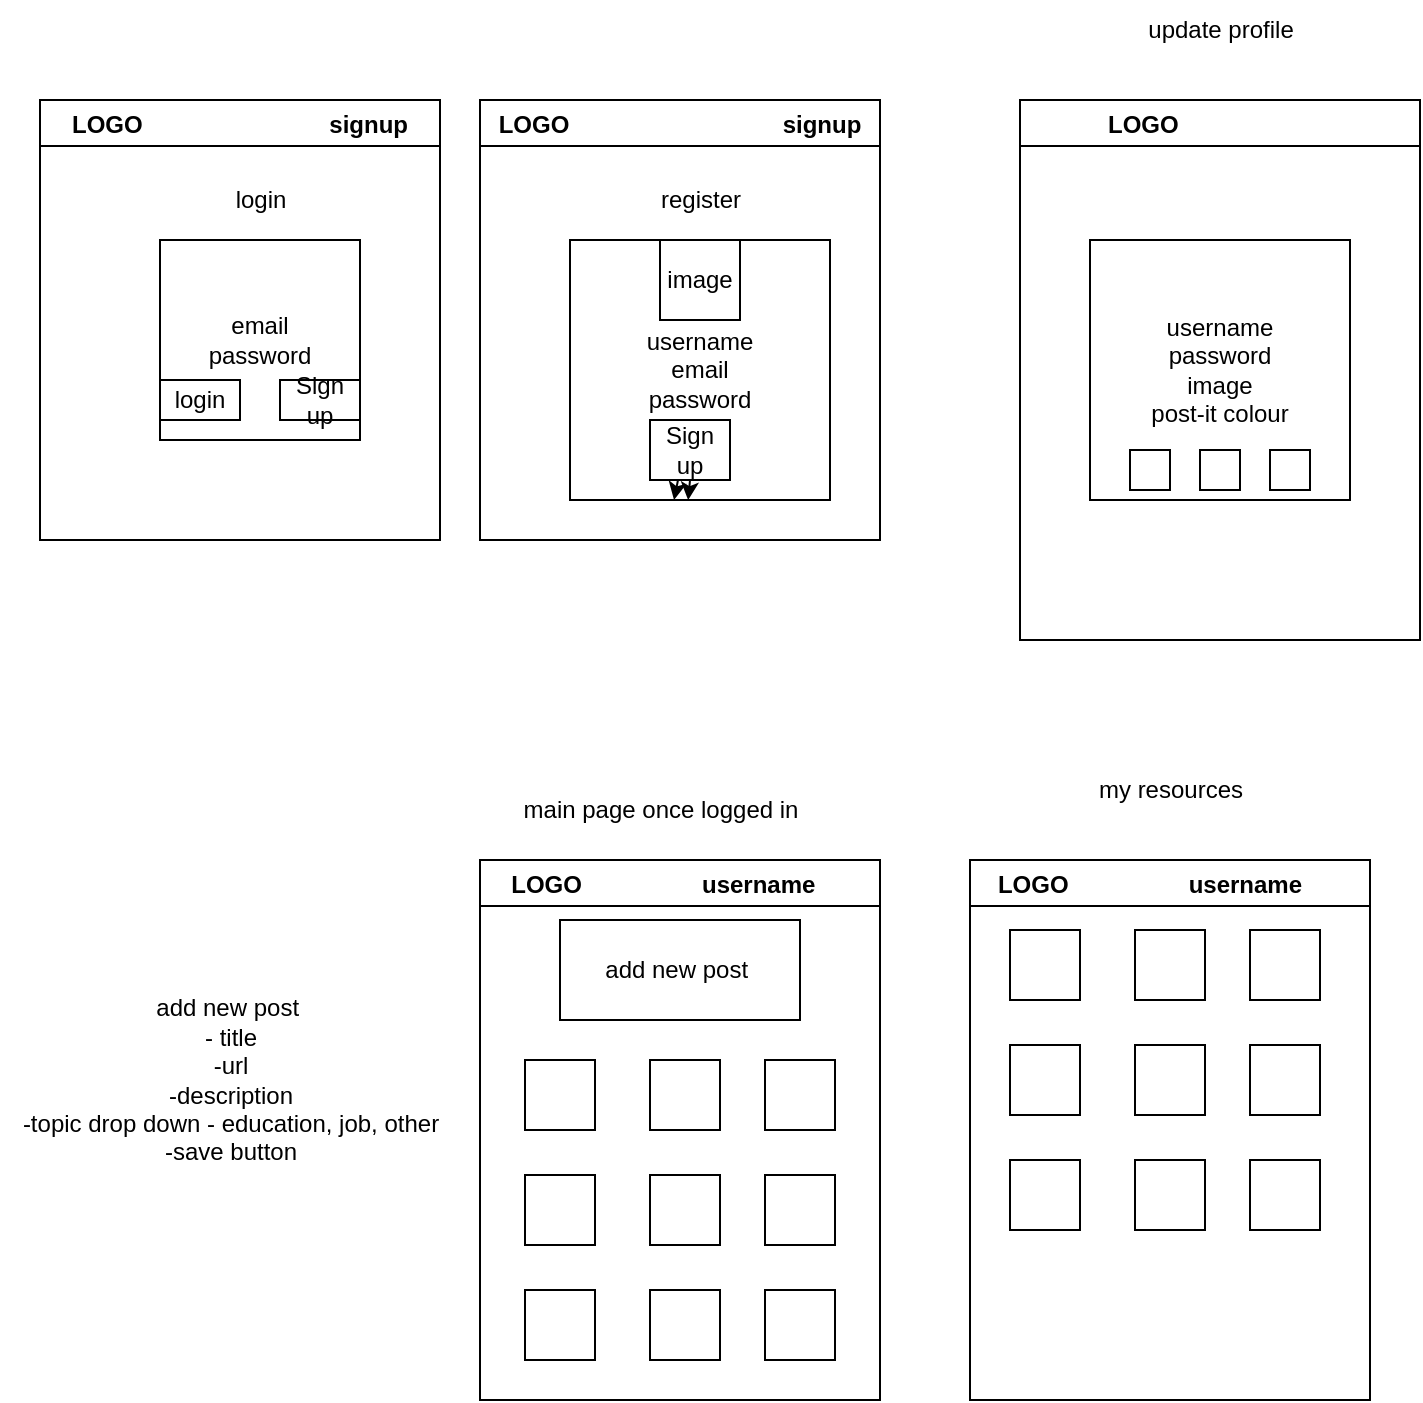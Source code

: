 <mxfile>
    <diagram id="LACVFGl5T9p82w26VkBC" name="Page-1">
        <mxGraphModel dx="1431" dy="759" grid="1" gridSize="10" guides="1" tooltips="1" connect="1" arrows="1" fold="1" page="1" pageScale="1" pageWidth="850" pageHeight="1100" math="0" shadow="0">
            <root>
                <mxCell id="0"/>
                <mxCell id="1" parent="0"/>
                <mxCell id="2" value="LOGO                            signup" style="swimlane;" vertex="1" parent="1">
                    <mxGeometry x="40" y="70" width="200" height="220" as="geometry"/>
                </mxCell>
                <mxCell id="3" value="email&lt;br&gt;password" style="whiteSpace=wrap;html=1;aspect=fixed;" vertex="1" parent="2">
                    <mxGeometry x="60" y="70" width="100" height="100" as="geometry"/>
                </mxCell>
                <mxCell id="4" value="login" style="rounded=0;whiteSpace=wrap;html=1;" vertex="1" parent="2">
                    <mxGeometry x="60" y="140" width="40" height="20" as="geometry"/>
                </mxCell>
                <mxCell id="7" value="Sign up" style="rounded=0;whiteSpace=wrap;html=1;" vertex="1" parent="2">
                    <mxGeometry x="120" y="140" width="40" height="20" as="geometry"/>
                </mxCell>
                <mxCell id="9" value="login" style="text;html=1;align=center;verticalAlign=middle;resizable=0;points=[];autosize=1;strokeColor=none;fillColor=none;" vertex="1" parent="2">
                    <mxGeometry x="85" y="35" width="50" height="30" as="geometry"/>
                </mxCell>
                <mxCell id="10" value="LOGO                                signup" style="swimlane;" vertex="1" parent="1">
                    <mxGeometry x="260" y="70" width="200" height="220" as="geometry"/>
                </mxCell>
                <mxCell id="11" value="username&lt;br&gt;email&lt;br&gt;password" style="whiteSpace=wrap;html=1;aspect=fixed;" vertex="1" parent="10">
                    <mxGeometry x="45" y="70" width="130" height="130" as="geometry"/>
                </mxCell>
                <mxCell id="16" style="edgeStyle=none;html=1;exitX=0.5;exitY=1;exitDx=0;exitDy=0;" edge="1" parent="10" source="13" target="11">
                    <mxGeometry relative="1" as="geometry"/>
                </mxCell>
                <mxCell id="17" style="edgeStyle=none;html=1;exitX=0.5;exitY=0;exitDx=0;exitDy=0;" edge="1" parent="10" source="13" target="11">
                    <mxGeometry relative="1" as="geometry"/>
                </mxCell>
                <mxCell id="13" value="Sign up" style="rounded=0;whiteSpace=wrap;html=1;" vertex="1" parent="10">
                    <mxGeometry x="85" y="160" width="40" height="30" as="geometry"/>
                </mxCell>
                <mxCell id="14" value="register" style="text;html=1;align=center;verticalAlign=middle;resizable=0;points=[];autosize=1;strokeColor=none;fillColor=none;" vertex="1" parent="10">
                    <mxGeometry x="80" y="35" width="60" height="30" as="geometry"/>
                </mxCell>
                <mxCell id="15" value="image" style="whiteSpace=wrap;html=1;aspect=fixed;" vertex="1" parent="10">
                    <mxGeometry x="90" y="70" width="40" height="40" as="geometry"/>
                </mxCell>
                <mxCell id="36" value="LOGO                  username     " style="swimlane;" vertex="1" parent="1">
                    <mxGeometry x="260" y="450" width="200" height="270" as="geometry"/>
                </mxCell>
                <mxCell id="37" value="" style="whiteSpace=wrap;html=1;aspect=fixed;" vertex="1" parent="36">
                    <mxGeometry x="22.5" y="100" width="35" height="35" as="geometry"/>
                </mxCell>
                <mxCell id="38" value="" style="whiteSpace=wrap;html=1;aspect=fixed;" vertex="1" parent="36">
                    <mxGeometry x="85" y="100" width="35" height="35" as="geometry"/>
                </mxCell>
                <mxCell id="39" value="" style="whiteSpace=wrap;html=1;aspect=fixed;" vertex="1" parent="36">
                    <mxGeometry x="142.5" y="100" width="35" height="35" as="geometry"/>
                </mxCell>
                <mxCell id="40" value="" style="whiteSpace=wrap;html=1;aspect=fixed;" vertex="1" parent="36">
                    <mxGeometry x="22.5" y="157.5" width="35" height="35" as="geometry"/>
                </mxCell>
                <mxCell id="41" value="" style="whiteSpace=wrap;html=1;aspect=fixed;" vertex="1" parent="36">
                    <mxGeometry x="85" y="157.5" width="35" height="35" as="geometry"/>
                </mxCell>
                <mxCell id="42" value="" style="whiteSpace=wrap;html=1;aspect=fixed;" vertex="1" parent="36">
                    <mxGeometry x="142.5" y="157.5" width="35" height="35" as="geometry"/>
                </mxCell>
                <mxCell id="43" value="" style="whiteSpace=wrap;html=1;aspect=fixed;" vertex="1" parent="36">
                    <mxGeometry x="22.5" y="215" width="35" height="35" as="geometry"/>
                </mxCell>
                <mxCell id="44" value="" style="whiteSpace=wrap;html=1;aspect=fixed;" vertex="1" parent="36">
                    <mxGeometry x="85" y="215" width="35" height="35" as="geometry"/>
                </mxCell>
                <mxCell id="45" value="" style="whiteSpace=wrap;html=1;aspect=fixed;" vertex="1" parent="36">
                    <mxGeometry x="142.5" y="215" width="35" height="35" as="geometry"/>
                </mxCell>
                <mxCell id="61" value="add new post&amp;nbsp;" style="rounded=0;whiteSpace=wrap;html=1;" vertex="1" parent="36">
                    <mxGeometry x="40" y="30" width="120" height="50" as="geometry"/>
                </mxCell>
                <mxCell id="46" value="my resources" style="text;html=1;align=center;verticalAlign=middle;resizable=0;points=[];autosize=1;strokeColor=none;fillColor=none;" vertex="1" parent="1">
                    <mxGeometry x="555" y="400" width="100" height="30" as="geometry"/>
                </mxCell>
                <mxCell id="49" value="LOGO                  username      " style="swimlane;" vertex="1" parent="1">
                    <mxGeometry x="505" y="450" width="200" height="270" as="geometry"/>
                </mxCell>
                <mxCell id="50" value="" style="whiteSpace=wrap;html=1;aspect=fixed;" vertex="1" parent="49">
                    <mxGeometry x="20" y="35" width="35" height="35" as="geometry"/>
                </mxCell>
                <mxCell id="51" value="" style="whiteSpace=wrap;html=1;aspect=fixed;" vertex="1" parent="49">
                    <mxGeometry x="82.5" y="35" width="35" height="35" as="geometry"/>
                </mxCell>
                <mxCell id="52" value="" style="whiteSpace=wrap;html=1;aspect=fixed;" vertex="1" parent="49">
                    <mxGeometry x="140" y="35" width="35" height="35" as="geometry"/>
                </mxCell>
                <mxCell id="53" value="" style="whiteSpace=wrap;html=1;aspect=fixed;" vertex="1" parent="49">
                    <mxGeometry x="20" y="92.5" width="35" height="35" as="geometry"/>
                </mxCell>
                <mxCell id="54" value="" style="whiteSpace=wrap;html=1;aspect=fixed;" vertex="1" parent="49">
                    <mxGeometry x="82.5" y="92.5" width="35" height="35" as="geometry"/>
                </mxCell>
                <mxCell id="55" value="" style="whiteSpace=wrap;html=1;aspect=fixed;" vertex="1" parent="49">
                    <mxGeometry x="140" y="92.5" width="35" height="35" as="geometry"/>
                </mxCell>
                <mxCell id="56" value="" style="whiteSpace=wrap;html=1;aspect=fixed;" vertex="1" parent="49">
                    <mxGeometry x="20" y="150" width="35" height="35" as="geometry"/>
                </mxCell>
                <mxCell id="57" value="" style="whiteSpace=wrap;html=1;aspect=fixed;" vertex="1" parent="49">
                    <mxGeometry x="82.5" y="150" width="35" height="35" as="geometry"/>
                </mxCell>
                <mxCell id="58" value="" style="whiteSpace=wrap;html=1;aspect=fixed;" vertex="1" parent="49">
                    <mxGeometry x="140" y="150" width="35" height="35" as="geometry"/>
                </mxCell>
                <mxCell id="59" value="main page once logged in" style="text;html=1;align=center;verticalAlign=middle;resizable=0;points=[];autosize=1;strokeColor=none;fillColor=none;" vertex="1" parent="1">
                    <mxGeometry x="270" y="410" width="160" height="30" as="geometry"/>
                </mxCell>
                <mxCell id="62" value="add new post&amp;nbsp;&lt;br&gt;- title&lt;br&gt;-url&lt;br&gt;-description&lt;br&gt;-topic drop down - education, job, other&lt;br&gt;-save button" style="text;html=1;align=center;verticalAlign=middle;resizable=0;points=[];autosize=1;strokeColor=none;fillColor=none;" vertex="1" parent="1">
                    <mxGeometry x="20" y="510" width="230" height="100" as="geometry"/>
                </mxCell>
                <mxCell id="63" value="update profile" style="text;html=1;align=center;verticalAlign=middle;resizable=0;points=[];autosize=1;strokeColor=none;fillColor=none;" vertex="1" parent="1">
                    <mxGeometry x="580" y="20" width="100" height="30" as="geometry"/>
                </mxCell>
                <mxCell id="64" value="LOGO                       " style="swimlane;" vertex="1" parent="1">
                    <mxGeometry x="530" y="70" width="200" height="270" as="geometry"/>
                </mxCell>
                <mxCell id="74" value="username&lt;br&gt;password&lt;br&gt;image&lt;br&gt;post-it colour" style="whiteSpace=wrap;html=1;aspect=fixed;" vertex="1" parent="64">
                    <mxGeometry x="35" y="70" width="130" height="130" as="geometry"/>
                </mxCell>
                <mxCell id="86" value="" style="rounded=0;whiteSpace=wrap;html=1;" vertex="1" parent="64">
                    <mxGeometry x="55" y="175" width="20" height="20" as="geometry"/>
                </mxCell>
                <mxCell id="88" value="" style="rounded=0;whiteSpace=wrap;html=1;" vertex="1" parent="64">
                    <mxGeometry x="125" y="175" width="20" height="20" as="geometry"/>
                </mxCell>
                <mxCell id="87" value="" style="rounded=0;whiteSpace=wrap;html=1;" vertex="1" parent="64">
                    <mxGeometry x="90" y="175" width="20" height="20" as="geometry"/>
                </mxCell>
            </root>
        </mxGraphModel>
    </diagram>
</mxfile>